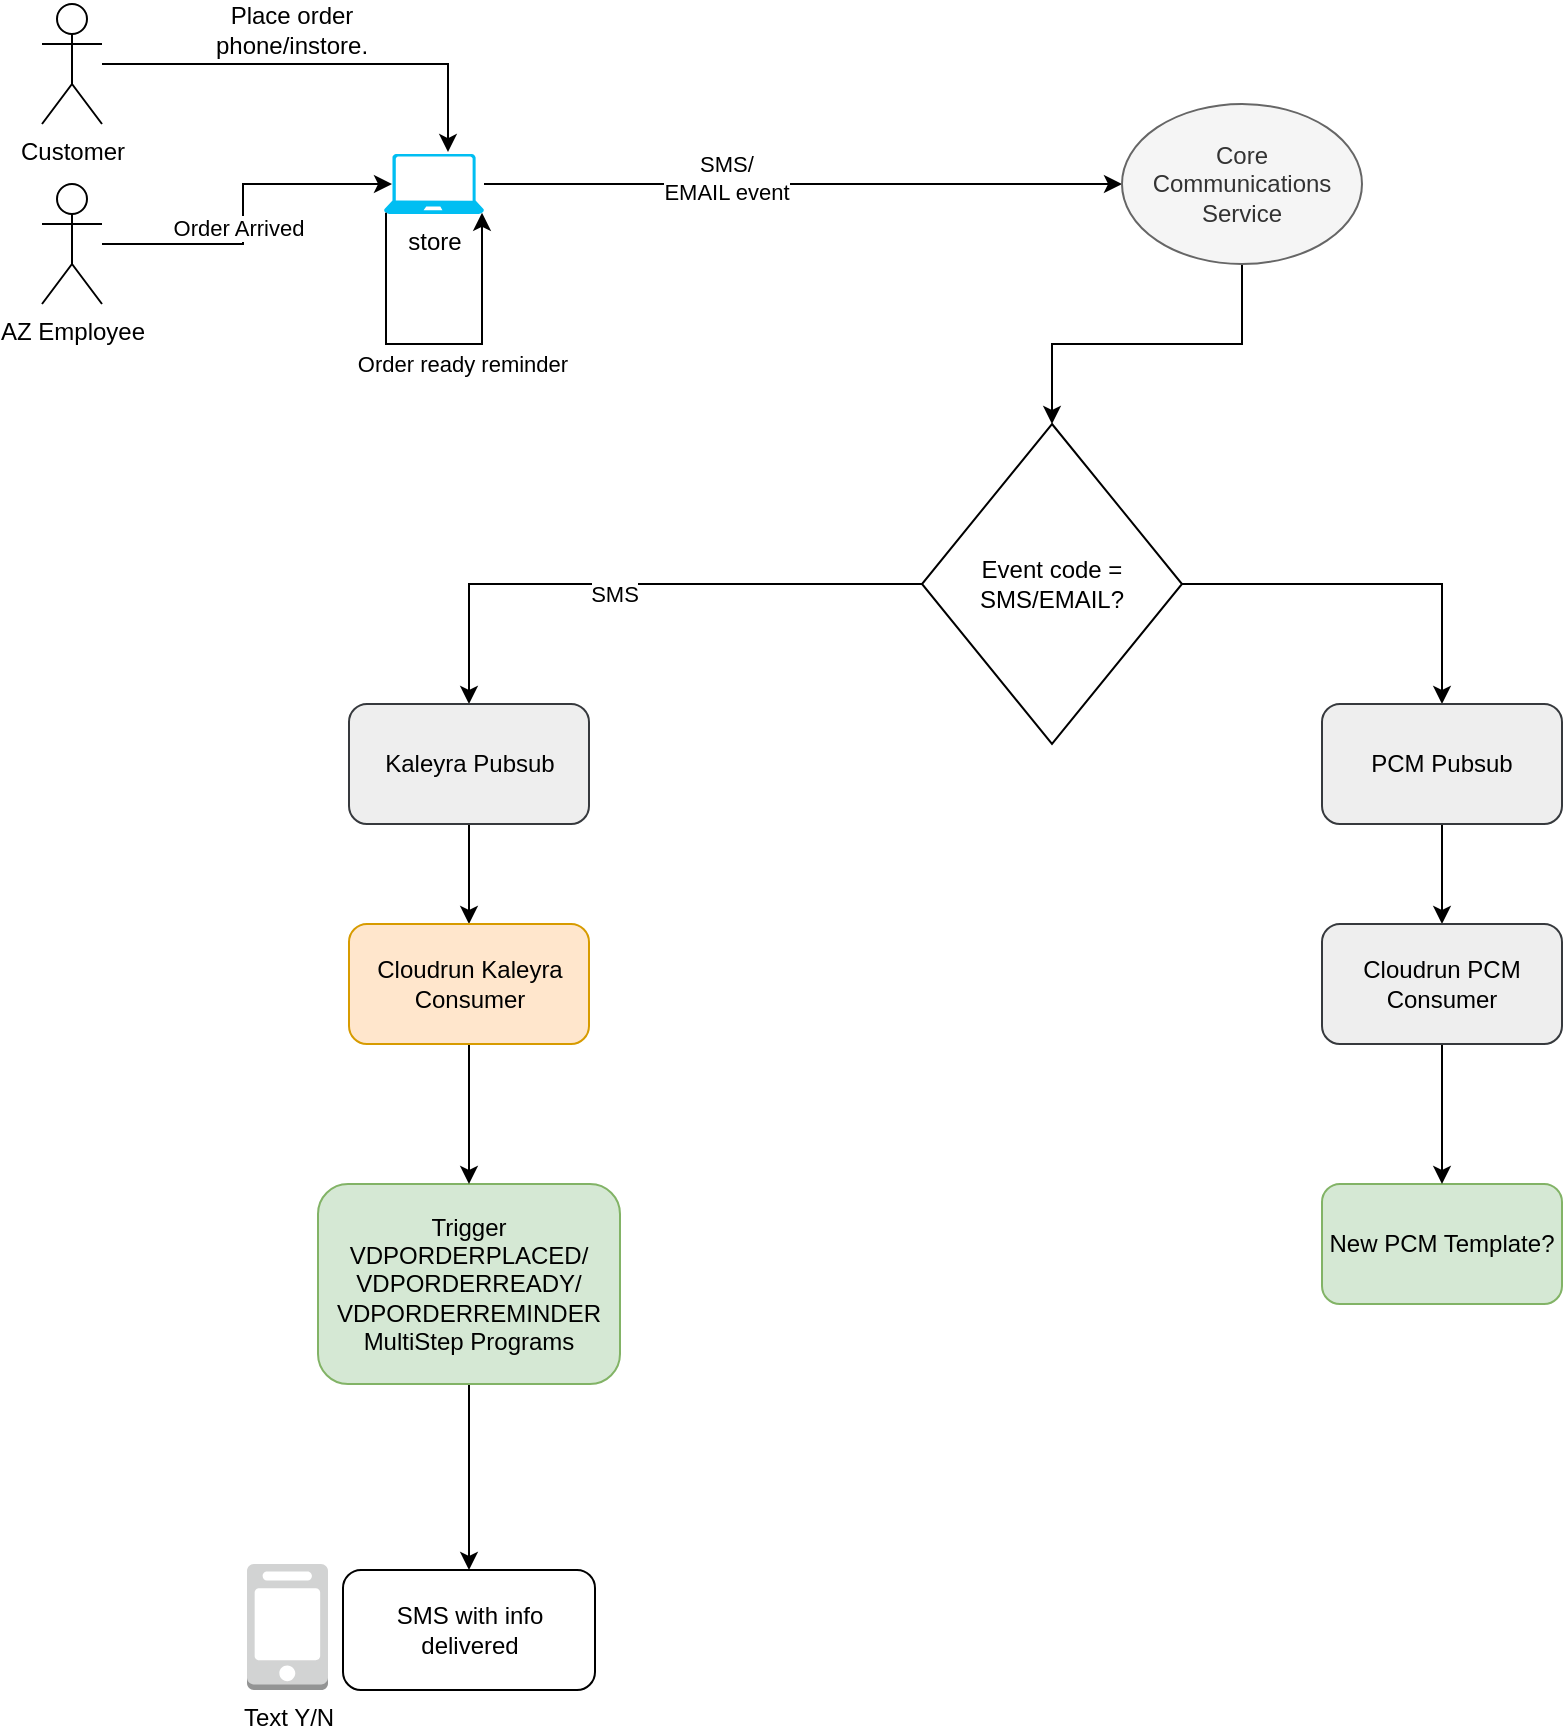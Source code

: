 <mxfile version="22.1.5" type="github">
  <diagram name="Page-1" id="bPTVf-BsiwisX3_Dfg2u">
    <mxGraphModel dx="1434" dy="758" grid="1" gridSize="10" guides="1" tooltips="1" connect="1" arrows="1" fold="1" page="1" pageScale="1" pageWidth="850" pageHeight="1100" math="0" shadow="0">
      <root>
        <mxCell id="0" />
        <mxCell id="1" parent="0" />
        <mxCell id="ZKfquur338v5OgfnKdS0-27" value="Customer" style="shape=umlActor;verticalLabelPosition=bottom;verticalAlign=top;html=1;outlineConnect=0;" parent="1" vertex="1">
          <mxGeometry x="30" y="10" width="30" height="60" as="geometry" />
        </mxCell>
        <mxCell id="_wjY70dRSVohhfQBxTAl-1" style="edgeStyle=orthogonalEdgeStyle;rounded=0;orthogonalLoop=1;jettySize=auto;html=1;" edge="1" parent="1" source="ZKfquur338v5OgfnKdS0-29" target="dGZ3Kz2iyMmezDVCTP1Q-8">
          <mxGeometry relative="1" as="geometry" />
        </mxCell>
        <mxCell id="_wjY70dRSVohhfQBxTAl-2" value="SMS/&lt;br&gt;EMAIL event" style="edgeLabel;html=1;align=center;verticalAlign=middle;resizable=0;points=[];" vertex="1" connectable="0" parent="_wjY70dRSVohhfQBxTAl-1">
          <mxGeometry x="-0.246" y="3" relative="1" as="geometry">
            <mxPoint as="offset" />
          </mxGeometry>
        </mxCell>
        <mxCell id="ZKfquur338v5OgfnKdS0-29" value="store" style="verticalLabelPosition=bottom;html=1;verticalAlign=top;align=center;strokeColor=none;fillColor=#00BEF2;shape=mxgraph.azure.laptop;pointerEvents=1;" parent="1" vertex="1">
          <mxGeometry x="201" y="85" width="50" height="30" as="geometry" />
        </mxCell>
        <mxCell id="dGZ3Kz2iyMmezDVCTP1Q-6" value="Place order phone/instore.&lt;br&gt;" style="text;html=1;strokeColor=none;fillColor=none;align=center;verticalAlign=middle;whiteSpace=wrap;rounded=0;" parent="1" vertex="1">
          <mxGeometry x="100" y="8" width="110" height="30" as="geometry" />
        </mxCell>
        <mxCell id="_wjY70dRSVohhfQBxTAl-3" style="edgeStyle=orthogonalEdgeStyle;rounded=0;orthogonalLoop=1;jettySize=auto;html=1;" edge="1" parent="1" source="dGZ3Kz2iyMmezDVCTP1Q-8" target="dGZ3Kz2iyMmezDVCTP1Q-18">
          <mxGeometry relative="1" as="geometry" />
        </mxCell>
        <mxCell id="dGZ3Kz2iyMmezDVCTP1Q-8" value="Core Communications Service" style="ellipse;whiteSpace=wrap;html=1;fillColor=#f5f5f5;fontColor=#333333;strokeColor=#666666;" parent="1" vertex="1">
          <mxGeometry x="570" y="60" width="120" height="80" as="geometry" />
        </mxCell>
        <mxCell id="_wjY70dRSVohhfQBxTAl-4" style="edgeStyle=orthogonalEdgeStyle;rounded=0;orthogonalLoop=1;jettySize=auto;html=1;entryX=0.5;entryY=0;entryDx=0;entryDy=0;" edge="1" parent="1" source="dGZ3Kz2iyMmezDVCTP1Q-18" target="_wjY70dRSVohhfQBxTAl-5">
          <mxGeometry relative="1" as="geometry">
            <mxPoint x="230" y="300" as="targetPoint" />
          </mxGeometry>
        </mxCell>
        <mxCell id="_wjY70dRSVohhfQBxTAl-11" value="SMS" style="edgeLabel;html=1;align=center;verticalAlign=middle;resizable=0;points=[];" vertex="1" connectable="0" parent="_wjY70dRSVohhfQBxTAl-4">
          <mxGeometry x="0.075" y="5" relative="1" as="geometry">
            <mxPoint as="offset" />
          </mxGeometry>
        </mxCell>
        <mxCell id="_wjY70dRSVohhfQBxTAl-12" style="edgeStyle=orthogonalEdgeStyle;rounded=0;orthogonalLoop=1;jettySize=auto;html=1;entryX=0.5;entryY=0;entryDx=0;entryDy=0;" edge="1" parent="1" source="dGZ3Kz2iyMmezDVCTP1Q-18" target="_wjY70dRSVohhfQBxTAl-10">
          <mxGeometry relative="1" as="geometry" />
        </mxCell>
        <mxCell id="dGZ3Kz2iyMmezDVCTP1Q-18" value="Event code = SMS/EMAIL?" style="rhombus;whiteSpace=wrap;html=1;" parent="1" vertex="1">
          <mxGeometry x="470" y="220" width="130" height="160" as="geometry" />
        </mxCell>
        <mxCell id="dGZ3Kz2iyMmezDVCTP1Q-26" value="New PCM Template?" style="rounded=1;whiteSpace=wrap;html=1;fillColor=#d5e8d4;strokeColor=#82b366;" parent="1" vertex="1">
          <mxGeometry x="670" y="600" width="120" height="60" as="geometry" />
        </mxCell>
        <mxCell id="_wjY70dRSVohhfQBxTAl-9" style="edgeStyle=orthogonalEdgeStyle;rounded=0;orthogonalLoop=1;jettySize=auto;html=1;" edge="1" parent="1" source="dGZ3Kz2iyMmezDVCTP1Q-66" target="dGZ3Kz2iyMmezDVCTP1Q-70">
          <mxGeometry relative="1" as="geometry" />
        </mxCell>
        <mxCell id="dGZ3Kz2iyMmezDVCTP1Q-66" value="Trigger VDPORDERPLACED/&lt;br&gt;VDPORDERREADY/&lt;br&gt;VDPORDERREMINDER&lt;br&gt;MultiStep Programs" style="rounded=1;whiteSpace=wrap;html=1;fillColor=#d5e8d4;strokeColor=#82b366;" parent="1" vertex="1">
          <mxGeometry x="168" y="600" width="151" height="100" as="geometry" />
        </mxCell>
        <mxCell id="dGZ3Kz2iyMmezDVCTP1Q-71" value="" style="group" parent="1" vertex="1" connectable="0">
          <mxGeometry x="132.5" y="790" width="174" height="63" as="geometry" />
        </mxCell>
        <mxCell id="dGZ3Kz2iyMmezDVCTP1Q-69" value="Text Y/N" style="outlineConnect=0;dashed=0;verticalLabelPosition=bottom;verticalAlign=top;align=center;html=1;shape=mxgraph.aws3.mobile_client;fillColor=#D2D3D3;gradientColor=none;" parent="dGZ3Kz2iyMmezDVCTP1Q-71" vertex="1">
          <mxGeometry width="40.5" height="63" as="geometry" />
        </mxCell>
        <mxCell id="dGZ3Kz2iyMmezDVCTP1Q-70" value="SMS with info delivered" style="rounded=1;whiteSpace=wrap;html=1;" parent="dGZ3Kz2iyMmezDVCTP1Q-71" vertex="1">
          <mxGeometry x="48" y="3" width="126" height="60" as="geometry" />
        </mxCell>
        <mxCell id="_wjY70dRSVohhfQBxTAl-7" style="edgeStyle=orthogonalEdgeStyle;rounded=0;orthogonalLoop=1;jettySize=auto;html=1;entryX=0.5;entryY=0;entryDx=0;entryDy=0;" edge="1" parent="1" source="_wjY70dRSVohhfQBxTAl-5" target="_wjY70dRSVohhfQBxTAl-6">
          <mxGeometry relative="1" as="geometry" />
        </mxCell>
        <mxCell id="_wjY70dRSVohhfQBxTAl-5" value="Kaleyra Pubsub" style="rounded=1;whiteSpace=wrap;html=1;fillColor=#eeeeee;strokeColor=#36393d;" vertex="1" parent="1">
          <mxGeometry x="183.5" y="360" width="120" height="60" as="geometry" />
        </mxCell>
        <mxCell id="_wjY70dRSVohhfQBxTAl-8" style="edgeStyle=orthogonalEdgeStyle;rounded=0;orthogonalLoop=1;jettySize=auto;html=1;" edge="1" parent="1" source="_wjY70dRSVohhfQBxTAl-6" target="dGZ3Kz2iyMmezDVCTP1Q-66">
          <mxGeometry relative="1" as="geometry" />
        </mxCell>
        <mxCell id="_wjY70dRSVohhfQBxTAl-6" value="Cloudrun Kaleyra Consumer" style="rounded=1;whiteSpace=wrap;html=1;fillColor=#ffe6cc;strokeColor=#d79b00;" vertex="1" parent="1">
          <mxGeometry x="183.5" y="470" width="120" height="60" as="geometry" />
        </mxCell>
        <mxCell id="_wjY70dRSVohhfQBxTAl-14" style="edgeStyle=orthogonalEdgeStyle;rounded=0;orthogonalLoop=1;jettySize=auto;html=1;" edge="1" parent="1" source="_wjY70dRSVohhfQBxTAl-10" target="_wjY70dRSVohhfQBxTAl-13">
          <mxGeometry relative="1" as="geometry" />
        </mxCell>
        <mxCell id="_wjY70dRSVohhfQBxTAl-10" value="PCM Pubsub" style="rounded=1;whiteSpace=wrap;html=1;fillColor=#eeeeee;strokeColor=#36393d;" vertex="1" parent="1">
          <mxGeometry x="670" y="360" width="120" height="60" as="geometry" />
        </mxCell>
        <mxCell id="_wjY70dRSVohhfQBxTAl-15" style="edgeStyle=orthogonalEdgeStyle;rounded=0;orthogonalLoop=1;jettySize=auto;html=1;" edge="1" parent="1" source="_wjY70dRSVohhfQBxTAl-13" target="dGZ3Kz2iyMmezDVCTP1Q-26">
          <mxGeometry relative="1" as="geometry" />
        </mxCell>
        <mxCell id="_wjY70dRSVohhfQBxTAl-13" value="Cloudrun PCM Consumer" style="rounded=1;whiteSpace=wrap;html=1;fillColor=#eeeeee;strokeColor=#36393d;" vertex="1" parent="1">
          <mxGeometry x="670" y="470" width="120" height="60" as="geometry" />
        </mxCell>
        <mxCell id="_wjY70dRSVohhfQBxTAl-16" style="edgeStyle=orthogonalEdgeStyle;rounded=0;orthogonalLoop=1;jettySize=auto;html=1;entryX=0.64;entryY=-0.033;entryDx=0;entryDy=0;entryPerimeter=0;" edge="1" parent="1" source="ZKfquur338v5OgfnKdS0-27" target="ZKfquur338v5OgfnKdS0-29">
          <mxGeometry relative="1" as="geometry" />
        </mxCell>
        <mxCell id="_wjY70dRSVohhfQBxTAl-17" value="AZ Employee" style="shape=umlActor;verticalLabelPosition=bottom;verticalAlign=top;html=1;outlineConnect=0;" vertex="1" parent="1">
          <mxGeometry x="30" y="100" width="30" height="60" as="geometry" />
        </mxCell>
        <mxCell id="_wjY70dRSVohhfQBxTAl-18" style="edgeStyle=orthogonalEdgeStyle;rounded=0;orthogonalLoop=1;jettySize=auto;html=1;entryX=0.08;entryY=0.5;entryDx=0;entryDy=0;entryPerimeter=0;" edge="1" parent="1" source="_wjY70dRSVohhfQBxTAl-17" target="ZKfquur338v5OgfnKdS0-29">
          <mxGeometry relative="1" as="geometry" />
        </mxCell>
        <mxCell id="_wjY70dRSVohhfQBxTAl-19" value="Order Arrived" style="edgeLabel;html=1;align=center;verticalAlign=middle;resizable=0;points=[];" vertex="1" connectable="0" parent="_wjY70dRSVohhfQBxTAl-18">
          <mxGeometry x="-0.446" y="-2" relative="1" as="geometry">
            <mxPoint x="19" y="-10" as="offset" />
          </mxGeometry>
        </mxCell>
        <mxCell id="_wjY70dRSVohhfQBxTAl-21" value="" style="endArrow=classic;html=1;rounded=0;exitX=0.02;exitY=0.98;exitDx=0;exitDy=0;exitPerimeter=0;entryX=0.98;entryY=0.98;entryDx=0;entryDy=0;entryPerimeter=0;" edge="1" parent="1" source="ZKfquur338v5OgfnKdS0-29" target="ZKfquur338v5OgfnKdS0-29">
          <mxGeometry width="50" height="50" relative="1" as="geometry">
            <mxPoint x="190" y="220" as="sourcePoint" />
            <mxPoint x="260" y="120" as="targetPoint" />
            <Array as="points">
              <mxPoint x="202" y="180" />
              <mxPoint x="250" y="180" />
            </Array>
          </mxGeometry>
        </mxCell>
        <mxCell id="_wjY70dRSVohhfQBxTAl-22" value="Order ready reminder" style="edgeLabel;html=1;align=center;verticalAlign=middle;resizable=0;points=[];" vertex="1" connectable="0" parent="_wjY70dRSVohhfQBxTAl-21">
          <mxGeometry x="-0.045" relative="1" as="geometry">
            <mxPoint x="18" y="10" as="offset" />
          </mxGeometry>
        </mxCell>
      </root>
    </mxGraphModel>
  </diagram>
</mxfile>
